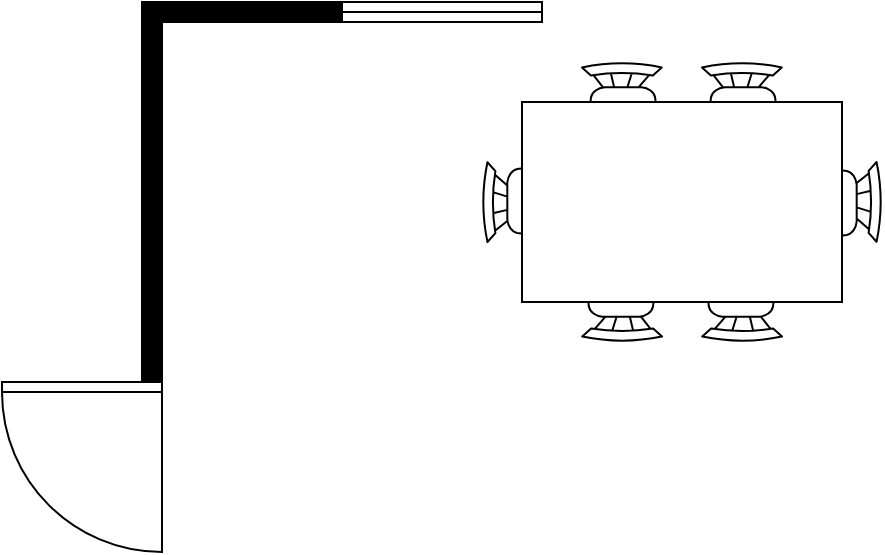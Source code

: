 <mxfile version="18.0.4" type="device" pages="2"><diagram id="E38e8dC8TsUDCVYjy-sq" name="第 1 页"><mxGraphModel dx="1102" dy="865" grid="1" gridSize="10" guides="1" tooltips="1" connect="1" arrows="1" fold="1" page="1" pageScale="1" pageWidth="827" pageHeight="1169" math="0" shadow="0"><root><mxCell id="0"/><mxCell id="1" parent="0"/><mxCell id="Z9cHT09etPH8EI0LjQQW-15" value="" style="verticalLabelPosition=bottom;html=1;verticalAlign=top;align=center;shape=mxgraph.floorplan.wallCorner;fillColor=#000000;" vertex="1" parent="1"><mxGeometry x="280" y="280" width="100" height="100" as="geometry"/></mxCell><mxCell id="Z9cHT09etPH8EI0LjQQW-16" value="" style="verticalLabelPosition=bottom;html=1;verticalAlign=top;align=center;shape=mxgraph.floorplan.wall;fillColor=#000000;direction=south;" vertex="1" parent="1"><mxGeometry x="280" y="380" width="10" height="90" as="geometry"/></mxCell><mxCell id="Z9cHT09etPH8EI0LjQQW-17" value="" style="verticalLabelPosition=bottom;html=1;verticalAlign=top;align=center;shape=mxgraph.floorplan.doorRight;aspect=fixed;" vertex="1" parent="1"><mxGeometry x="210" y="470" width="80" height="85" as="geometry"/></mxCell><mxCell id="Z9cHT09etPH8EI0LjQQW-18" value="" style="verticalLabelPosition=bottom;html=1;verticalAlign=top;align=center;shape=mxgraph.floorplan.window;" vertex="1" parent="1"><mxGeometry x="380" y="280" width="100" height="10" as="geometry"/></mxCell><mxCell id="Z9cHT09etPH8EI0LjQQW-20" value="" style="verticalLabelPosition=bottom;html=1;verticalAlign=top;align=center;shape=mxgraph.floorplan.chair;shadow=0;" vertex="1" parent="1"><mxGeometry x="500" y="310" width="40" height="52" as="geometry"/></mxCell><mxCell id="Z9cHT09etPH8EI0LjQQW-21" value="" style="verticalLabelPosition=bottom;html=1;verticalAlign=top;align=center;shape=mxgraph.floorplan.chair;shadow=0;direction=west;" vertex="1" parent="1"><mxGeometry x="500" y="398" width="40" height="52" as="geometry"/></mxCell><mxCell id="Z9cHT09etPH8EI0LjQQW-22" value="" style="verticalLabelPosition=bottom;html=1;verticalAlign=top;align=center;shape=mxgraph.floorplan.chair;shadow=0;direction=north;" vertex="1" parent="1"><mxGeometry x="450" y="360" width="52" height="40" as="geometry"/></mxCell><mxCell id="Z9cHT09etPH8EI0LjQQW-23" value="" style="verticalLabelPosition=bottom;html=1;verticalAlign=top;align=center;shape=mxgraph.floorplan.chair;shadow=0;direction=south" vertex="1" parent="1"><mxGeometry x="598" y="360" width="52" height="40" as="geometry"/></mxCell><mxCell id="Z9cHT09etPH8EI0LjQQW-24" value="" style="verticalLabelPosition=bottom;html=1;verticalAlign=top;align=center;shape=mxgraph.floorplan.chair;shadow=0;" vertex="1" parent="1"><mxGeometry x="560" y="310" width="40" height="52" as="geometry"/></mxCell><mxCell id="Z9cHT09etPH8EI0LjQQW-25" value="" style="verticalLabelPosition=bottom;html=1;verticalAlign=top;align=center;shape=mxgraph.floorplan.chair;shadow=0;direction=west;" vertex="1" parent="1"><mxGeometry x="560" y="398" width="40" height="52" as="geometry"/></mxCell><mxCell id="Z9cHT09etPH8EI0LjQQW-26" value="" style="shape=rect;shadow=0;" vertex="1" parent="1"><mxGeometry x="470" y="330" width="160" height="100" as="geometry"/></mxCell></root></mxGraphModel></diagram><diagram id="LThgRrY1ZvDF4buTGX9q" name="第 2 页"><mxGraphModel dx="4409" dy="3332" grid="1" gridSize="10" guides="1" tooltips="1" connect="1" arrows="1" fold="1" page="1" pageScale="1" pageWidth="827" pageHeight="1169" math="0" shadow="0"><root><mxCell id="0"/><mxCell id="1" parent="0"/><mxCell id="0qK_Yc4z1AZ9iQjofAGA-1" value="&lt;font color=&quot;#333333&quot;&gt;&lt;b&gt;Huawei MA5671A&lt;/b&gt;&lt;/font&gt;" style="rounded=1;whiteSpace=wrap;html=1;strokeWidth=2;direction=east;" parent="1" vertex="1"><mxGeometry x="240" y="-40" width="120" height="60" as="geometry"/></mxCell><mxCell id="0qK_Yc4z1AZ9iQjofAGA-2" value="&lt;b&gt;TL-XDR5466 Turbo&lt;/b&gt;" style="rounded=1;whiteSpace=wrap;html=1;strokeWidth=2;direction=east;" parent="1" vertex="1"><mxGeometry x="20" y="280.33" width="120" height="60" as="geometry"/></mxCell><mxCell id="0qK_Yc4z1AZ9iQjofAGA-3" value="&lt;span&gt;&lt;b&gt;TL-WDR7650&lt;/b&gt;&lt;/span&gt;" style="rounded=1;whiteSpace=wrap;html=1;strokeWidth=2;direction=east;" parent="1" vertex="1"><mxGeometry x="20" y="120.33" width="120" height="60" as="geometry"/></mxCell><mxCell id="0qK_Yc4z1AZ9iQjofAGA-4" value="&lt;b&gt;TL-WDR7650&lt;/b&gt;" style="rounded=1;whiteSpace=wrap;html=1;strokeWidth=2;direction=east;" parent="1" vertex="1"><mxGeometry x="-200" y="280" width="120" height="60" as="geometry"/></mxCell><mxCell id="0qK_Yc4z1AZ9iQjofAGA-5" value="&lt;b&gt;TL-SH1005&lt;/b&gt;" style="rounded=1;whiteSpace=wrap;html=1;strokeWidth=2;direction=east;" parent="1" vertex="1"><mxGeometry x="240" y="600" width="120" height="60" as="geometry"/></mxCell><mxCell id="0qK_Yc4z1AZ9iQjofAGA-8" value="&lt;font color=&quot;#ea6b66&quot;&gt;&lt;b&gt;Switch, Mesh AP&lt;/b&gt;&lt;/font&gt;" style="text;html=1;strokeColor=none;fillColor=none;align=center;verticalAlign=middle;whiteSpace=wrap;rounded=0;direction=east;" parent="1" vertex="1"><mxGeometry x="37.5" y="280.33" width="100" height="20" as="geometry"/></mxCell><mxCell id="0qK_Yc4z1AZ9iQjofAGA-9" value="&lt;font color=&quot;#ea6b66&quot;&gt;&lt;b&gt;Mesh AP&lt;/b&gt;&lt;/font&gt;" style="text;html=1;strokeColor=none;fillColor=none;align=center;verticalAlign=middle;whiteSpace=wrap;rounded=0;direction=east;" parent="1" vertex="1"><mxGeometry x="-140" y="280.33" width="60" height="20" as="geometry"/></mxCell><mxCell id="0qK_Yc4z1AZ9iQjofAGA-10" value="WiFi6&lt;br&gt;2.4Gbps" style="text;html=1;strokeColor=#7EA6E0;fillColor=none;align=left;verticalAlign=middle;whiteSpace=wrap;rounded=1;fontFamily=Helvetica;strokeWidth=2;direction=east;" parent="1" vertex="1"><mxGeometry x="50" y="249.38" width="50" height="30.63" as="geometry"/></mxCell><mxCell id="0qK_Yc4z1AZ9iQjofAGA-12" value="&lt;font style=&quot;font-size: 11px&quot;&gt;WIFI5&lt;br style=&quot;font-size: 11px&quot;&gt;866Mbps&lt;/font&gt;" style="text;html=1;strokeColor=#7EA6E0;fillColor=none;align=left;verticalAlign=middle;whiteSpace=wrap;rounded=1;fontFamily=Helvetica;strokeWidth=2;direction=east;" parent="1" vertex="1"><mxGeometry x="-167.5" y="249.07" width="55" height="30.63" as="geometry"/></mxCell><mxCell id="0qK_Yc4z1AZ9iQjofAGA-13" value="" style="sketch=0;pointerEvents=1;shadow=0;dashed=0;html=1;strokeColor=#7EA6E0;fillColor=#7EA6E0;aspect=fixed;labelPosition=center;verticalLabelPosition=bottom;verticalAlign=top;align=center;outlineConnect=0;shape=mxgraph.vvd.wi_fi;fontColor=#FFB570;direction=north;strokeWidth=1;" parent="1" vertex="1"><mxGeometry x="-197.5" y="250.01" width="30" height="30" as="geometry"/></mxCell><mxCell id="0qK_Yc4z1AZ9iQjofAGA-15" value="&lt;font color=&quot;#ea6b66&quot;&gt;&lt;b&gt;Mesh AP&lt;/b&gt;&lt;/font&gt;" style="text;html=1;strokeColor=none;fillColor=none;align=center;verticalAlign=middle;whiteSpace=wrap;rounded=0;direction=east;" parent="1" vertex="1"><mxGeometry x="82.5" y="120.33" width="55" height="20" as="geometry"/></mxCell><mxCell id="0qK_Yc4z1AZ9iQjofAGA-16" value="&lt;font color=&quot;#ea6b66&quot;&gt;&lt;b&gt;2.5Gbps Switch&lt;/b&gt;&lt;/font&gt;" style="text;html=1;strokeColor=none;fillColor=none;align=center;verticalAlign=middle;whiteSpace=wrap;rounded=0;direction=east;" parent="1" vertex="1"><mxGeometry x="265" y="600" width="95" height="20" as="geometry"/></mxCell><mxCell id="0qK_Yc4z1AZ9iQjofAGA-21" value="&lt;font style=&quot;font-size: 11px&quot;&gt;WIFI5&lt;br style=&quot;font-size: 11px&quot;&gt;866Mbps&lt;/font&gt;" style="text;html=1;strokeColor=#7EA6E0;fillColor=none;align=left;verticalAlign=middle;whiteSpace=wrap;rounded=1;fontFamily=Helvetica;strokeWidth=2;direction=east;" parent="1" vertex="1"><mxGeometry x="50" y="89.07" width="55" height="30.63" as="geometry"/></mxCell><mxCell id="0qK_Yc4z1AZ9iQjofAGA-22" value="" style="sketch=0;pointerEvents=1;shadow=0;dashed=0;html=1;strokeColor=#7EA6E0;fillColor=#7EA6E0;aspect=fixed;labelPosition=center;verticalLabelPosition=bottom;verticalAlign=top;align=center;outlineConnect=0;shape=mxgraph.vvd.wi_fi;fontColor=#FFB570;direction=north;strokeWidth=1;" parent="1" vertex="1"><mxGeometry x="20" y="250.01" width="30" height="30" as="geometry"/></mxCell><mxCell id="0qK_Yc4z1AZ9iQjofAGA-23" value="" style="sketch=0;pointerEvents=1;shadow=0;dashed=0;html=1;strokeColor=#7EA6E0;fillColor=#7EA6E0;aspect=fixed;labelPosition=center;verticalLabelPosition=bottom;verticalAlign=top;align=center;outlineConnect=0;shape=mxgraph.vvd.wi_fi;fontColor=#FFB570;direction=north;strokeWidth=1;" parent="1" vertex="1"><mxGeometry x="20" y="90.33" width="30" height="30" as="geometry"/></mxCell><mxCell id="0qK_Yc4z1AZ9iQjofAGA-27" value="2.5Gbps" style="text;html=1;strokeColor=#67AB9F;fillColor=none;align=center;verticalAlign=middle;whiteSpace=wrap;rounded=1;fontFamily=Helvetica;strokeWidth=2;direction=east;" parent="1" vertex="1"><mxGeometry x="275" y="540" width="50" height="20" as="geometry"/></mxCell><mxCell id="0qK_Yc4z1AZ9iQjofAGA-28" value="" style="endArrow=none;startArrow=classic;html=1;rounded=0;exitX=0.5;exitY=0;exitDx=0;exitDy=0;entryX=0.5;entryY=1;entryDx=0;entryDy=0;strokeColor=#67AB9F;strokeWidth=2;" parent="1" source="0qK_Yc4z1AZ9iQjofAGA-5" target="0qK_Yc4z1AZ9iQjofAGA-27" edge="1"><mxGeometry width="50" height="50" relative="1" as="geometry"><mxPoint x="300" y="600" as="sourcePoint"/><mxPoint x="300" y="500" as="targetPoint"/></mxGeometry></mxCell><mxCell id="0qK_Yc4z1AZ9iQjofAGA-29" value="" style="endArrow=classic;startArrow=none;html=1;rounded=0;fontSize=11;fontColor=#000000;strokeColor=#67AB9F;strokeWidth=2;jumpSize=8;" parent="1" source="0qK_Yc4z1AZ9iQjofAGA-30" edge="1"><mxGeometry width="50" height="50" relative="1" as="geometry"><mxPoint x="360" y="630" as="sourcePoint"/><mxPoint x="457.5" y="630" as="targetPoint"/></mxGeometry></mxCell><mxCell id="0qK_Yc4z1AZ9iQjofAGA-30" value="2.5Gbps" style="text;html=1;strokeColor=#67AB9F;fillColor=none;align=center;verticalAlign=middle;whiteSpace=wrap;rounded=1;fontFamily=Helvetica;strokeWidth=2;direction=east;" parent="1" vertex="1"><mxGeometry x="385" y="620" width="50" height="20" as="geometry"/></mxCell><mxCell id="0qK_Yc4z1AZ9iQjofAGA-31" value="" style="endArrow=none;startArrow=classic;html=1;rounded=0;fontSize=11;fontColor=#000000;strokeColor=#67AB9F;strokeWidth=2;jumpSize=8;entryX=0;entryY=0.5;entryDx=0;entryDy=0;exitX=0;exitY=0.5;exitDx=0;exitDy=0;" parent="1" target="0qK_Yc4z1AZ9iQjofAGA-30" edge="1"><mxGeometry width="50" height="50" relative="1" as="geometry"><mxPoint x="360" y="630" as="sourcePoint"/><mxPoint x="457.5" y="630" as="targetPoint"/></mxGeometry></mxCell><mxCell id="0qK_Yc4z1AZ9iQjofAGA-32" value="" style="endArrow=classic;startArrow=none;html=1;rounded=0;fontSize=11;fontColor=#000000;strokeColor=#67AB9F;strokeWidth=2;jumpSize=8;entryX=0;entryY=0.5;entryDx=0;entryDy=0;exitX=1;exitY=0.5;exitDx=0;exitDy=0;" parent="1" source="0qK_Yc4z1AZ9iQjofAGA-33" target="0qK_Yc4z1AZ9iQjofAGA-5" edge="1"><mxGeometry width="50" height="50" relative="1" as="geometry"><mxPoint x="150" y="650" as="sourcePoint"/><mxPoint x="200" y="600" as="targetPoint"/></mxGeometry></mxCell><mxCell id="0qK_Yc4z1AZ9iQjofAGA-33" value="2.5Gbps" style="text;html=1;strokeColor=#67AB9F;fillColor=none;align=center;verticalAlign=middle;whiteSpace=wrap;rounded=1;fontFamily=Helvetica;strokeWidth=2;direction=east;" parent="1" vertex="1"><mxGeometry x="165" y="620" width="50" height="20" as="geometry"/></mxCell><mxCell id="0qK_Yc4z1AZ9iQjofAGA-34" value="" style="endArrow=none;startArrow=classic;html=1;rounded=0;fontSize=11;fontColor=#000000;strokeColor=#67AB9F;strokeWidth=2;jumpSize=8;entryX=0;entryY=0.5;entryDx=0;entryDy=0;exitX=1;exitY=0.5;exitDx=0;exitDy=0;" parent="1" target="0qK_Yc4z1AZ9iQjofAGA-33" edge="1"><mxGeometry width="50" height="50" relative="1" as="geometry"><mxPoint x="140" y="630" as="sourcePoint"/><mxPoint x="240" y="630" as="targetPoint"/></mxGeometry></mxCell><mxCell id="0qK_Yc4z1AZ9iQjofAGA-35" value="" style="rounded=1;whiteSpace=wrap;html=1;shadow=0;glass=0;sketch=0;fontSize=11;fontColor=#000000;strokeColor=#000000;strokeWidth=2;fillColor=none;" parent="1" vertex="1"><mxGeometry x="-220" y="532.5" width="357.5" height="167.5" as="geometry"/></mxCell><mxCell id="0qK_Yc4z1AZ9iQjofAGA-36" value="H/W" style="swimlane;fontStyle=1;childLayout=stackLayout;horizontal=1;startSize=30;horizontalStack=0;resizeParent=1;resizeParentMax=0;resizeLast=0;collapsible=1;marginBottom=0;rounded=1;strokeWidth=2;" parent="1" vertex="1"><mxGeometry x="-210" y="540" width="160" height="150" as="geometry"><mxRectangle x="-160" y="360" width="60" height="30" as="alternateBounds"/></mxGeometry></mxCell><mxCell id="0qK_Yc4z1AZ9iQjofAGA-37" value="CPU: J4125(4C4T)" style="text;strokeColor=none;fillColor=none;align=left;verticalAlign=middle;spacingLeft=4;spacingRight=4;overflow=hidden;points=[[0,0.5],[1,0.5]];portConstraint=eastwest;rotatable=0;fontStyle=1" parent="0qK_Yc4z1AZ9iQjofAGA-36" vertex="1"><mxGeometry y="30" width="160" height="30" as="geometry"/></mxCell><mxCell id="0qK_Yc4z1AZ9iQjofAGA-38" value="RAM: 8GB" style="text;strokeColor=none;fillColor=none;align=left;verticalAlign=middle;spacingLeft=4;spacingRight=4;overflow=hidden;points=[[0,0.5],[1,0.5]];portConstraint=eastwest;rotatable=0;fontStyle=1" parent="0qK_Yc4z1AZ9iQjofAGA-36" vertex="1"><mxGeometry y="60" width="160" height="30" as="geometry"/></mxCell><mxCell id="0qK_Yc4z1AZ9iQjofAGA-39" value="SDD: Optane 16G" style="text;strokeColor=none;fillColor=none;align=left;verticalAlign=middle;spacingLeft=4;spacingRight=4;overflow=hidden;points=[[0,0.5],[1,0.5]];portConstraint=eastwest;rotatable=0;fontStyle=1" parent="0qK_Yc4z1AZ9iQjofAGA-36" vertex="1"><mxGeometry y="90" width="160" height="30" as="geometry"/></mxCell><mxCell id="0qK_Yc4z1AZ9iQjofAGA-40" value="HDD: WD 4T + 4T (RAID0)" style="text;strokeColor=none;fillColor=none;align=left;verticalAlign=middle;spacingLeft=4;spacingRight=4;overflow=hidden;points=[[0,0.5],[1,0.5]];portConstraint=eastwest;rotatable=0;rounded=1;fontStyle=1" parent="0qK_Yc4z1AZ9iQjofAGA-36" vertex="1"><mxGeometry y="120" width="160" height="30" as="geometry"/></mxCell><mxCell id="0qK_Yc4z1AZ9iQjofAGA-41" value="S/W" style="swimlane;fontStyle=1;childLayout=stackLayout;horizontal=1;startSize=30;horizontalStack=0;resizeParent=1;resizeParentMax=0;resizeLast=0;collapsible=1;marginBottom=0;rounded=1;strokeWidth=2;" parent="1" vertex="1"><mxGeometry x="-30" y="540" width="160" height="90" as="geometry"><mxRectangle x="-160" y="360" width="60" height="30" as="alternateBounds"/></mxGeometry></mxCell><mxCell id="0qK_Yc4z1AZ9iQjofAGA-42" value="OS: TrueNAS SCALE" style="text;strokeColor=none;fillColor=none;align=left;verticalAlign=middle;spacingLeft=4;spacingRight=4;overflow=hidden;points=[[0,0.5],[1,0.5]];portConstraint=eastwest;rotatable=0;fontStyle=1" parent="0qK_Yc4z1AZ9iQjofAGA-41" vertex="1"><mxGeometry y="30" width="160" height="30" as="geometry"/></mxCell><mxCell id="0qK_Yc4z1AZ9iQjofAGA-43" value="Docker: qBittorrent" style="text;strokeColor=none;fillColor=none;align=left;verticalAlign=middle;spacingLeft=4;spacingRight=4;overflow=hidden;points=[[0,0.5],[1,0.5]];portConstraint=eastwest;rotatable=0;fontStyle=1" parent="0qK_Yc4z1AZ9iQjofAGA-41" vertex="1"><mxGeometry y="60" width="160" height="30" as="geometry"/></mxCell><mxCell id="0qK_Yc4z1AZ9iQjofAGA-44" value="&lt;font color=&quot;#ff6666&quot; style=&quot;font-size: 20px&quot;&gt;&lt;b&gt;▲100Mbps&amp;nbsp;&lt;/b&gt;&lt;span&gt;&lt;b&gt;▼1500M&lt;/b&gt;&lt;/span&gt;&lt;b&gt;bps&lt;/b&gt;&lt;/font&gt;" style="text;html=1;strokeColor=none;fillColor=none;align=center;verticalAlign=middle;whiteSpace=wrap;rounded=0;" parent="1" vertex="1"><mxGeometry x="375" y="-20" width="235" height="20" as="geometry"/></mxCell><mxCell id="0qK_Yc4z1AZ9iQjofAGA-45" value="" style="rounded=1;whiteSpace=wrap;html=1;shadow=0;glass=0;sketch=0;fontSize=11;fontColor=#000000;strokeColor=#000000;strokeWidth=2;fillColor=none;" parent="1" vertex="1"><mxGeometry x="457.5" y="532.5" width="357.5" height="167.5" as="geometry"/></mxCell><mxCell id="0qK_Yc4z1AZ9iQjofAGA-46" value="H/W" style="swimlane;fontStyle=1;childLayout=stackLayout;horizontal=1;startSize=30;horizontalStack=0;resizeParent=1;resizeParentMax=0;resizeLast=0;collapsible=1;marginBottom=0;rounded=1;strokeWidth=2;" parent="1" vertex="1"><mxGeometry x="467.5" y="540" width="160" height="150" as="geometry"><mxRectangle x="467.5" y="360" width="60" height="30" as="alternateBounds"/></mxGeometry></mxCell><mxCell id="0qK_Yc4z1AZ9iQjofAGA-47" value="Product: NUC11PAHi5" style="text;strokeColor=none;fillColor=none;align=left;verticalAlign=middle;spacingLeft=4;spacingRight=4;overflow=hidden;points=[[0,0.5],[1,0.5]];portConstraint=eastwest;rotatable=0;rounded=1;fontColor=#000000;fontStyle=1" parent="0qK_Yc4z1AZ9iQjofAGA-46" vertex="1"><mxGeometry y="30" width="160" height="30" as="geometry"/></mxCell><mxCell id="0qK_Yc4z1AZ9iQjofAGA-48" value="CPU: i5-1135G7(4C8T)" style="text;strokeColor=none;fillColor=none;align=left;verticalAlign=middle;spacingLeft=4;spacingRight=4;overflow=hidden;points=[[0,0.5],[1,0.5]];portConstraint=eastwest;rotatable=0;fontStyle=1" parent="0qK_Yc4z1AZ9iQjofAGA-46" vertex="1"><mxGeometry y="60" width="160" height="30" as="geometry"/></mxCell><mxCell id="0qK_Yc4z1AZ9iQjofAGA-49" value="RAM: 32GB" style="text;strokeColor=none;fillColor=none;align=left;verticalAlign=middle;spacingLeft=4;spacingRight=4;overflow=hidden;points=[[0,0.5],[1,0.5]];portConstraint=eastwest;rotatable=0;fontStyle=1" parent="0qK_Yc4z1AZ9iQjofAGA-46" vertex="1"><mxGeometry y="90" width="160" height="30" as="geometry"/></mxCell><mxCell id="0qK_Yc4z1AZ9iQjofAGA-50" value="SDD: MX500 2TB" style="text;strokeColor=none;fillColor=none;align=left;verticalAlign=middle;spacingLeft=4;spacingRight=4;overflow=hidden;points=[[0,0.5],[1,0.5]];portConstraint=eastwest;rotatable=0;fontStyle=1" parent="0qK_Yc4z1AZ9iQjofAGA-46" vertex="1"><mxGeometry y="120" width="160" height="30" as="geometry"/></mxCell><mxCell id="0qK_Yc4z1AZ9iQjofAGA-51" value="S/W" style="swimlane;fontStyle=1;childLayout=stackLayout;horizontal=1;startSize=30;horizontalStack=0;resizeParent=1;resizeParentMax=0;resizeLast=0;collapsible=1;marginBottom=0;rounded=1;strokeWidth=2;" parent="1" vertex="1"><mxGeometry x="647.5" y="540" width="160" height="120" as="geometry"><mxRectangle x="647.5" y="360" width="60" height="30" as="alternateBounds"/></mxGeometry></mxCell><mxCell id="0qK_Yc4z1AZ9iQjofAGA-52" value="OS: Unraid" style="text;strokeColor=none;fillColor=none;align=left;verticalAlign=middle;spacingLeft=4;spacingRight=4;overflow=hidden;points=[[0,0.5],[1,0.5]];portConstraint=eastwest;rotatable=0;fontStyle=1" parent="0qK_Yc4z1AZ9iQjofAGA-51" vertex="1"><mxGeometry y="30" width="160" height="30" as="geometry"/></mxCell><mxCell id="0qK_Yc4z1AZ9iQjofAGA-53" value="Docker: ..." style="text;strokeColor=none;fillColor=none;align=left;verticalAlign=middle;spacingLeft=4;spacingRight=4;overflow=hidden;points=[[0,0.5],[1,0.5]];portConstraint=eastwest;rotatable=0;fontStyle=1" parent="0qK_Yc4z1AZ9iQjofAGA-51" vertex="1"><mxGeometry y="60" width="160" height="30" as="geometry"/></mxCell><mxCell id="0qK_Yc4z1AZ9iQjofAGA-54" value="VM: OpenWRT, Ubuntu, ..." style="text;strokeColor=none;fillColor=none;align=left;verticalAlign=middle;spacingLeft=4;spacingRight=4;overflow=hidden;points=[[0,0.5],[1,0.5]];portConstraint=eastwest;rotatable=0;rounded=1;fontColor=#000000;fontStyle=1" parent="0qK_Yc4z1AZ9iQjofAGA-51" vertex="1"><mxGeometry y="90" width="160" height="30" as="geometry"/></mxCell><mxCell id="0qK_Yc4z1AZ9iQjofAGA-55" value="&lt;span&gt;&lt;b&gt;PC&lt;/b&gt;&lt;/span&gt;" style="rounded=1;whiteSpace=wrap;html=1;strokeWidth=2;direction=east;" parent="1" vertex="1"><mxGeometry x="300" y="760.0" width="120" height="60" as="geometry"/></mxCell><mxCell id="0qK_Yc4z1AZ9iQjofAGA-56" value="" style="rounded=1;whiteSpace=wrap;html=1;shadow=0;glass=0;sketch=0;fontSize=11;fontColor=#000000;strokeColor=#000000;strokeWidth=2;fillColor=none;dashed=1;" parent="1" vertex="1"><mxGeometry x="457.5" y="720" width="357.5" height="110" as="geometry"/></mxCell><mxCell id="0qK_Yc4z1AZ9iQjofAGA-57" value="H/W" style="swimlane;fontStyle=1;childLayout=stackLayout;horizontal=1;startSize=30;horizontalStack=0;resizeParent=1;resizeParentMax=0;resizeLast=0;collapsible=1;marginBottom=0;rounded=1;strokeWidth=2;dashed=1;" parent="1" vertex="1"><mxGeometry x="467.5" y="727.5" width="160" height="90" as="geometry"><mxRectangle x="467.5" y="360" width="60" height="30" as="alternateBounds"/></mxGeometry></mxCell><mxCell id="0qK_Yc4z1AZ9iQjofAGA-58" value="CPU: i5-1135G7" style="text;strokeColor=none;fillColor=none;align=left;verticalAlign=middle;spacingLeft=4;spacingRight=4;overflow=hidden;points=[[0,0.5],[1,0.5]];portConstraint=eastwest;rotatable=0;fontStyle=1" parent="0qK_Yc4z1AZ9iQjofAGA-57" vertex="1"><mxGeometry y="30" width="160" height="30" as="geometry"/></mxCell><mxCell id="0qK_Yc4z1AZ9iQjofAGA-59" value="RAM: 8GB" style="text;strokeColor=none;fillColor=none;align=left;verticalAlign=middle;spacingLeft=4;spacingRight=4;overflow=hidden;points=[[0,0.5],[1,0.5]];portConstraint=eastwest;rotatable=0;fontStyle=1" parent="0qK_Yc4z1AZ9iQjofAGA-57" vertex="1"><mxGeometry y="60" width="160" height="30" as="geometry"/></mxCell><mxCell id="0qK_Yc4z1AZ9iQjofAGA-60" value="S/W" style="swimlane;fontStyle=1;childLayout=stackLayout;horizontal=1;startSize=30;horizontalStack=0;resizeParent=1;resizeParentMax=0;resizeLast=0;collapsible=1;marginBottom=0;rounded=1;dashed=1;strokeWidth=2;" parent="1" vertex="1"><mxGeometry x="647.5" y="727.5" width="160" height="60" as="geometry"><mxRectangle x="647.5" y="360" width="60" height="30" as="alternateBounds"/></mxGeometry></mxCell><mxCell id="0qK_Yc4z1AZ9iQjofAGA-61" value="OS: OpenWRT" style="text;strokeColor=none;fillColor=none;align=left;verticalAlign=middle;spacingLeft=4;spacingRight=4;overflow=hidden;points=[[0,0.5],[1,0.5]];portConstraint=eastwest;rotatable=0;fontStyle=1" parent="0qK_Yc4z1AZ9iQjofAGA-60" vertex="1"><mxGeometry y="30" width="160" height="30" as="geometry"/></mxCell><mxCell id="0qK_Yc4z1AZ9iQjofAGA-62" value="" style="endArrow=classic;startArrow=none;html=1;rounded=0;exitX=0.5;exitY=0;exitDx=0;exitDy=0;entryX=0.5;entryY=1;entryDx=0;entryDy=0;strokeColor=#67AB9F;strokeWidth=2;" parent="1" source="0qK_Yc4z1AZ9iQjofAGA-63" edge="1"><mxGeometry width="50" height="50" relative="1" as="geometry"><mxPoint x="315" y="690" as="sourcePoint"/><mxPoint x="255" y="660" as="targetPoint"/></mxGeometry></mxCell><mxCell id="0qK_Yc4z1AZ9iQjofAGA-63" value="1Gbps" style="text;html=1;strokeColor=#67AB9F;fillColor=none;align=center;verticalAlign=middle;whiteSpace=wrap;rounded=1;fontFamily=Helvetica;strokeWidth=2;direction=east;" parent="1" vertex="1"><mxGeometry x="230" y="700" width="50" height="20" as="geometry"/></mxCell><mxCell id="0qK_Yc4z1AZ9iQjofAGA-64" value="" style="endArrow=none;startArrow=classic;html=1;rounded=0;exitX=0.5;exitY=0;exitDx=0;exitDy=0;entryX=0.5;entryY=1;entryDx=0;entryDy=0;strokeColor=#67AB9F;strokeWidth=2;" parent="1" target="0qK_Yc4z1AZ9iQjofAGA-63" edge="1"><mxGeometry width="50" height="50" relative="1" as="geometry"><mxPoint x="255" y="760" as="sourcePoint"/><mxPoint x="255" y="660" as="targetPoint"/></mxGeometry></mxCell><mxCell id="0qK_Yc4z1AZ9iQjofAGA-65" value="&lt;b&gt;&lt;font color=&quot;#ff8000&quot; style=&quot;font-size: 14px&quot;&gt;10.1.1.2&lt;/font&gt;&lt;/b&gt;" style="text;html=1;strokeColor=none;fillColor=none;align=center;verticalAlign=middle;whiteSpace=wrap;rounded=0;direction=east;" parent="1" vertex="1"><mxGeometry x="740" y="810" width="57.5" height="20" as="geometry"/></mxCell><mxCell id="0qK_Yc4z1AZ9iQjofAGA-66" value="&lt;b&gt;&lt;font color=&quot;#ff8000&quot; style=&quot;font-size: 14px&quot;&gt;10.1.1.11&lt;/font&gt;&lt;/b&gt;" style="text;html=1;strokeColor=none;fillColor=none;align=center;verticalAlign=middle;whiteSpace=wrap;rounded=0;direction=east;" parent="1" vertex="1"><mxGeometry x="62.5" y="680" width="57.5" height="20" as="geometry"/></mxCell><mxCell id="0qK_Yc4z1AZ9iQjofAGA-67" value="&lt;b&gt;&lt;font color=&quot;#ff8000&quot; style=&quot;font-size: 14px&quot;&gt;10.1.1.1&lt;/font&gt;&lt;/b&gt;" style="text;html=1;strokeColor=none;fillColor=none;align=center;verticalAlign=middle;whiteSpace=wrap;rounded=0;direction=east;" parent="1" vertex="1"><mxGeometry x="77.5" y="320" width="57.5" height="20" as="geometry"/></mxCell><mxCell id="0qK_Yc4z1AZ9iQjofAGA-68" value="&lt;b&gt;&lt;font color=&quot;#ff8000&quot; style=&quot;font-size: 14px&quot;&gt;10.1.1.12&lt;/font&gt;&lt;/b&gt;" style="text;html=1;strokeColor=none;fillColor=none;align=center;verticalAlign=middle;whiteSpace=wrap;rounded=0;direction=east;" parent="1" vertex="1"><mxGeometry x="740" y="680" width="57.5" height="20" as="geometry"/></mxCell><mxCell id="0qK_Yc4z1AZ9iQjofAGA-69" value="" style="endArrow=classic;startArrow=none;html=1;rounded=0;exitX=0.5;exitY=0;exitDx=0;exitDy=0;entryX=0.5;entryY=1;entryDx=0;entryDy=0;strokeColor=#67AB9F;strokeWidth=2;" parent="1" source="0qK_Yc4z1AZ9iQjofAGA-70" edge="1"><mxGeometry width="50" height="50" relative="1" as="geometry"><mxPoint x="410" y="690" as="sourcePoint"/><mxPoint x="350" y="660" as="targetPoint"/></mxGeometry></mxCell><mxCell id="0qK_Yc4z1AZ9iQjofAGA-70" value="2.5Gbps" style="text;html=1;strokeColor=#67AB9F;fillColor=none;align=center;verticalAlign=middle;whiteSpace=wrap;rounded=1;fontFamily=Helvetica;strokeWidth=2;direction=east;" parent="1" vertex="1"><mxGeometry x="325" y="700" width="50" height="20" as="geometry"/></mxCell><mxCell id="0qK_Yc4z1AZ9iQjofAGA-71" value="" style="endArrow=none;startArrow=classic;html=1;rounded=0;exitX=0.5;exitY=0;exitDx=0;exitDy=0;entryX=0.5;entryY=1;entryDx=0;entryDy=0;strokeColor=#67AB9F;strokeWidth=2;" parent="1" target="0qK_Yc4z1AZ9iQjofAGA-70" edge="1"><mxGeometry width="50" height="50" relative="1" as="geometry"><mxPoint x="350" y="760" as="sourcePoint"/><mxPoint x="350" y="660" as="targetPoint"/></mxGeometry></mxCell><mxCell id="0qK_Yc4z1AZ9iQjofAGA-72" value="&lt;b&gt;HW-AX3Pro&lt;/b&gt;" style="rounded=1;whiteSpace=wrap;html=1;strokeWidth=2;direction=east;" parent="1" vertex="1"><mxGeometry x="155" y="760.0" width="120" height="60" as="geometry"/></mxCell><mxCell id="0qK_Yc4z1AZ9iQjofAGA-73" value="&lt;font color=&quot;#ea6b66&quot;&gt;&lt;b&gt;AP&lt;/b&gt;&lt;/font&gt;" style="text;html=1;strokeColor=none;fillColor=none;align=center;verticalAlign=middle;whiteSpace=wrap;rounded=0;direction=east;" parent="1" vertex="1"><mxGeometry x="255" y="760.33" width="20" height="20" as="geometry"/></mxCell><mxCell id="0qK_Yc4z1AZ9iQjofAGA-74" value="&lt;font style=&quot;font-size: 11px&quot;&gt;WIFI6&lt;br style=&quot;font-size: 11px&quot;&gt;2.4Gbps&lt;/font&gt;" style="text;html=1;strokeColor=#7EA6E0;fillColor=none;align=left;verticalAlign=middle;whiteSpace=wrap;rounded=1;fontFamily=Helvetica;strokeWidth=2;direction=east;" parent="1" vertex="1"><mxGeometry x="187.5" y="729.07" width="55" height="30.63" as="geometry"/></mxCell><mxCell id="0qK_Yc4z1AZ9iQjofAGA-75" value="" style="sketch=0;pointerEvents=1;shadow=0;dashed=0;html=1;strokeColor=#7EA6E0;fillColor=#7EA6E0;aspect=fixed;labelPosition=center;verticalLabelPosition=bottom;verticalAlign=top;align=center;outlineConnect=0;shape=mxgraph.vvd.wi_fi;fontColor=#FFB570;direction=north;strokeWidth=1;" parent="1" vertex="1"><mxGeometry x="157.5" y="730.01" width="30" height="30" as="geometry"/></mxCell><mxCell id="0qK_Yc4z1AZ9iQjofAGA-76" value="&lt;b&gt;&lt;font style=&quot;font-size: 18px&quot;&gt;Data Link:&lt;/font&gt;&lt;/b&gt;" style="text;whiteSpace=wrap;html=1;fontSize=14;fontColor=#FF8000;" parent="1" vertex="1"><mxGeometry x="-220" y="750" width="130" height="30" as="geometry"/></mxCell><mxCell id="0qK_Yc4z1AZ9iQjofAGA-77" value="Device" style="rounded=1;whiteSpace=wrap;html=1;fontSize=14;fontColor=#FF8000;strokeWidth=2;" parent="1" vertex="1"><mxGeometry x="-220" y="780.33" width="50" height="29.67" as="geometry"/></mxCell><mxCell id="0qK_Yc4z1AZ9iQjofAGA-78" value="10.1.1.2" style="rounded=1;whiteSpace=wrap;html=1;fontSize=14;fontColor=#FF8000;strokeWidth=2;" parent="1" vertex="1"><mxGeometry x="-140" y="780.33" width="60" height="29.67" as="geometry"/></mxCell><mxCell id="0qK_Yc4z1AZ9iQjofAGA-79" value="10.1.1.1" style="rounded=1;whiteSpace=wrap;html=1;fontSize=14;fontColor=#FF8000;strokeWidth=2;" parent="1" vertex="1"><mxGeometry x="-50" y="780.33" width="60" height="29.67" as="geometry"/></mxCell><mxCell id="0qK_Yc4z1AZ9iQjofAGA-80" value="" style="endArrow=classic;startArrow=classic;html=1;rounded=0;fontSize=14;fontColor=#FF8000;exitX=1;exitY=0.5;exitDx=0;exitDy=0;entryX=0;entryY=0.5;entryDx=0;entryDy=0;" parent="1" source="0qK_Yc4z1AZ9iQjofAGA-77" target="0qK_Yc4z1AZ9iQjofAGA-78" edge="1"><mxGeometry width="50" height="50" relative="1" as="geometry"><mxPoint x="-150" y="777.5" as="sourcePoint"/><mxPoint x="-100" y="727.5" as="targetPoint"/></mxGeometry></mxCell><mxCell id="0qK_Yc4z1AZ9iQjofAGA-81" value="" style="endArrow=classic;startArrow=classic;html=1;rounded=0;fontSize=14;fontColor=#FF8000;exitX=1;exitY=0.5;exitDx=0;exitDy=0;entryX=0;entryY=0.5;entryDx=0;entryDy=0;" parent="1" edge="1"><mxGeometry width="50" height="50" relative="1" as="geometry"><mxPoint x="-80" y="794.955" as="sourcePoint"/><mxPoint x="-50" y="794.955" as="targetPoint"/></mxGeometry></mxCell><mxCell id="0qK_Yc4z1AZ9iQjofAGA-82" value="Internet" style="rounded=1;whiteSpace=wrap;html=1;fontSize=14;fontColor=#FF8000;strokeWidth=2;" parent="1" vertex="1"><mxGeometry x="40" y="780.33" width="60" height="29.67" as="geometry"/></mxCell><mxCell id="0qK_Yc4z1AZ9iQjofAGA-83" value="" style="endArrow=classic;startArrow=classic;html=1;rounded=0;fontSize=14;fontColor=#FF8000;exitX=1;exitY=0.5;exitDx=0;exitDy=0;entryX=0;entryY=0.5;entryDx=0;entryDy=0;" parent="1" edge="1"><mxGeometry width="50" height="50" relative="1" as="geometry"><mxPoint x="10" y="794.915" as="sourcePoint"/><mxPoint x="40" y="794.915" as="targetPoint"/></mxGeometry></mxCell><mxCell id="0qK_Yc4z1AZ9iQjofAGA-84" value="" style="rounded=1;whiteSpace=wrap;html=1;shadow=0;glass=0;sketch=0;fontSize=11;fontColor=#000000;strokeColor=#000000;strokeWidth=2;fillColor=none;" parent="1" vertex="1"><mxGeometry x="152.5" y="920" width="357.5" height="167.5" as="geometry"/></mxCell><mxCell id="0qK_Yc4z1AZ9iQjofAGA-85" value="H/W" style="swimlane;fontStyle=1;childLayout=stackLayout;horizontal=1;startSize=30;horizontalStack=0;resizeParent=1;resizeParentMax=0;resizeLast=0;collapsible=1;marginBottom=0;rounded=1;strokeWidth=2;" parent="1" vertex="1"><mxGeometry x="162.5" y="927.5" width="160" height="150" as="geometry"><mxRectangle x="467.5" y="360" width="60" height="30" as="alternateBounds"/></mxGeometry></mxCell><mxCell id="0qK_Yc4z1AZ9iQjofAGA-86" value="Product: Lenovo M93p" style="text;strokeColor=none;fillColor=none;align=left;verticalAlign=middle;spacingLeft=4;spacingRight=4;overflow=hidden;points=[[0,0.5],[1,0.5]];portConstraint=eastwest;rotatable=0;rounded=1;fontColor=#000000;fontStyle=1" parent="0qK_Yc4z1AZ9iQjofAGA-85" vertex="1"><mxGeometry y="30" width="160" height="30" as="geometry"/></mxCell><mxCell id="0qK_Yc4z1AZ9iQjofAGA-87" value="CPU: i3-4130(2C4T)" style="text;strokeColor=none;fillColor=none;align=left;verticalAlign=middle;spacingLeft=4;spacingRight=4;overflow=hidden;points=[[0,0.5],[1,0.5]];portConstraint=eastwest;rotatable=0;fontStyle=1" parent="0qK_Yc4z1AZ9iQjofAGA-85" vertex="1"><mxGeometry y="60" width="160" height="30" as="geometry"/></mxCell><mxCell id="0qK_Yc4z1AZ9iQjofAGA-88" value="RAM: 16GB" style="text;strokeColor=none;fillColor=none;align=left;verticalAlign=middle;spacingLeft=4;spacingRight=4;overflow=hidden;points=[[0,0.5],[1,0.5]];portConstraint=eastwest;rotatable=0;fontStyle=1" parent="0qK_Yc4z1AZ9iQjofAGA-85" vertex="1"><mxGeometry y="90" width="160" height="30" as="geometry"/></mxCell><mxCell id="0qK_Yc4z1AZ9iQjofAGA-89" value="HDD: 1TB" style="text;strokeColor=none;fillColor=none;align=left;verticalAlign=middle;spacingLeft=4;spacingRight=4;overflow=hidden;points=[[0,0.5],[1,0.5]];portConstraint=eastwest;rotatable=0;fontStyle=1" parent="0qK_Yc4z1AZ9iQjofAGA-85" vertex="1"><mxGeometry y="120" width="160" height="30" as="geometry"/></mxCell><mxCell id="0qK_Yc4z1AZ9iQjofAGA-90" value="S/W" style="swimlane;fontStyle=1;childLayout=stackLayout;horizontal=1;startSize=30;horizontalStack=0;resizeParent=1;resizeParentMax=0;resizeLast=0;collapsible=1;marginBottom=0;rounded=1;strokeWidth=2;" parent="1" vertex="1"><mxGeometry x="342.5" y="927.5" width="160" height="60" as="geometry"><mxRectangle x="647.5" y="360" width="60" height="30" as="alternateBounds"/></mxGeometry></mxCell><mxCell id="0qK_Yc4z1AZ9iQjofAGA-91" value="OS: Ubuntu 21.10" style="text;strokeColor=none;fillColor=none;align=left;verticalAlign=middle;spacingLeft=4;spacingRight=4;overflow=hidden;points=[[0,0.5],[1,0.5]];portConstraint=eastwest;rotatable=0;fontStyle=1" parent="0qK_Yc4z1AZ9iQjofAGA-90" vertex="1"><mxGeometry y="30" width="160" height="30" as="geometry"/></mxCell><mxCell id="0qK_Yc4z1AZ9iQjofAGA-92" value="&lt;b&gt;&lt;font color=&quot;#ff8000&quot; style=&quot;font-size: 14px&quot;&gt;10.1.1.21&lt;/font&gt;&lt;/b&gt;" style="text;html=1;strokeColor=none;fillColor=none;align=center;verticalAlign=middle;whiteSpace=wrap;rounded=0;direction=east;" parent="1" vertex="1"><mxGeometry x="435" y="1067.5" width="57.5" height="20" as="geometry"/></mxCell><mxCell id="0qK_Yc4z1AZ9iQjofAGA-93" value="" style="endArrow=classic;startArrow=none;html=1;rounded=0;exitX=0.5;exitY=0;exitDx=0;exitDy=0;entryX=0.5;entryY=1;entryDx=0;entryDy=0;strokeColor=#67AB9F;strokeWidth=2;" parent="1" source="0qK_Yc4z1AZ9iQjofAGA-94" edge="1"><mxGeometry width="50" height="50" relative="1" as="geometry"><mxPoint x="285" y="850" as="sourcePoint"/><mxPoint x="225" y="820" as="targetPoint"/></mxGeometry></mxCell><mxCell id="0qK_Yc4z1AZ9iQjofAGA-94" value="1Gbps" style="text;html=1;strokeColor=#67AB9F;fillColor=none;align=center;verticalAlign=middle;whiteSpace=wrap;rounded=1;fontFamily=Helvetica;strokeWidth=2;direction=east;" parent="1" vertex="1"><mxGeometry x="200" y="860" width="50" height="20" as="geometry"/></mxCell><mxCell id="0qK_Yc4z1AZ9iQjofAGA-95" value="" style="endArrow=none;startArrow=classic;html=1;rounded=0;exitX=0.5;exitY=0;exitDx=0;exitDy=0;entryX=0.5;entryY=1;entryDx=0;entryDy=0;strokeColor=#67AB9F;strokeWidth=2;" parent="1" target="0qK_Yc4z1AZ9iQjofAGA-94" edge="1"><mxGeometry width="50" height="50" relative="1" as="geometry"><mxPoint x="225" y="920" as="sourcePoint"/><mxPoint x="225" y="820" as="targetPoint"/></mxGeometry></mxCell><mxCell id="0qK_Yc4z1AZ9iQjofAGA-100" value="&lt;font color=&quot;#333333&quot;&gt;&lt;b&gt;TL-ER2260T&lt;/b&gt;&lt;/font&gt;" style="rounded=1;whiteSpace=wrap;html=1;strokeWidth=2;direction=east;" parent="1" vertex="1"><mxGeometry x="240" y="120" width="120" height="60" as="geometry"/></mxCell><mxCell id="0qK_Yc4z1AZ9iQjofAGA-107" value="&lt;font color=&quot;#ea6b66&quot;&gt;&lt;b&gt;Router, DHCP&lt;/b&gt;&lt;/font&gt;" style="text;html=1;strokeColor=none;fillColor=none;align=center;verticalAlign=middle;whiteSpace=wrap;rounded=0;direction=east;" parent="1" vertex="1"><mxGeometry x="270" y="120" width="90" height="20" as="geometry"/></mxCell><mxCell id="8hhQRMj9tOIf1XjwWTYt-1" value="2.5Gbps" style="text;html=1;strokeColor=#67AB9F;fillColor=none;align=center;verticalAlign=middle;whiteSpace=wrap;rounded=1;fontFamily=Helvetica;strokeWidth=2;direction=east;" parent="1" vertex="1"><mxGeometry x="275" y="540" width="50" height="20" as="geometry"/></mxCell><mxCell id="8hhQRMj9tOIf1XjwWTYt-2" value="" style="endArrow=classic;startArrow=none;html=1;rounded=0;exitX=0.5;exitY=0;exitDx=0;exitDy=0;entryX=0.5;entryY=1;entryDx=0;entryDy=0;strokeColor=#67AB9F;strokeWidth=2;" parent="1" source="8hhQRMj9tOIf1XjwWTYt-1" edge="1"><mxGeometry width="50" height="50" relative="1" as="geometry"><mxPoint x="360" y="530" as="sourcePoint"/><mxPoint x="300" y="500" as="targetPoint"/></mxGeometry></mxCell><mxCell id="8hhQRMj9tOIf1XjwWTYt-3" value="" style="endArrow=none;startArrow=classic;html=1;rounded=0;exitX=0.5;exitY=0;exitDx=0;exitDy=0;entryX=0.5;entryY=1;entryDx=0;entryDy=0;strokeColor=#67AB9F;strokeWidth=2;" parent="1" edge="1"><mxGeometry width="50" height="50" relative="1" as="geometry"><mxPoint x="-295" y="1130" as="sourcePoint"/><mxPoint x="-295" y="1090" as="targetPoint"/></mxGeometry></mxCell><mxCell id="8hhQRMj9tOIf1XjwWTYt-4" value="2.5Gbps" style="text;html=1;strokeColor=#67AB9F;fillColor=none;align=center;verticalAlign=middle;whiteSpace=wrap;rounded=1;fontFamily=Helvetica;strokeWidth=2;direction=east;" parent="1" vertex="1"><mxGeometry x="-320" y="1070" width="50" height="20" as="geometry"/></mxCell><mxCell id="8hhQRMj9tOIf1XjwWTYt-5" value="" style="endArrow=classic;startArrow=none;html=1;rounded=0;exitX=0.5;exitY=0;exitDx=0;exitDy=0;entryX=0.5;entryY=1;entryDx=0;entryDy=0;strokeColor=#67AB9F;strokeWidth=2;" parent="1" source="8hhQRMj9tOIf1XjwWTYt-4" edge="1"><mxGeometry width="50" height="50" relative="1" as="geometry"><mxPoint x="-235" y="1060" as="sourcePoint"/><mxPoint x="-295" y="1030" as="targetPoint"/></mxGeometry></mxCell><mxCell id="8hhQRMj9tOIf1XjwWTYt-10" value="" style="endArrow=none;startArrow=classic;html=1;rounded=0;exitX=0.5;exitY=0;exitDx=0;exitDy=0;entryX=0.5;entryY=1;entryDx=0;entryDy=0;strokeColor=#67AB9F;strokeWidth=2;" parent="1" edge="1"><mxGeometry width="50" height="50" relative="1" as="geometry"><mxPoint x="-145" y="1140" as="sourcePoint"/><mxPoint x="-145" y="1100" as="targetPoint"/></mxGeometry></mxCell><mxCell id="8hhQRMj9tOIf1XjwWTYt-11" value="10Gbps" style="text;html=1;strokeColor=#67AB9F;fillColor=none;align=center;verticalAlign=middle;whiteSpace=wrap;rounded=1;fontFamily=Helvetica;strokeWidth=2;direction=east;" parent="1" vertex="1"><mxGeometry x="-170" y="1080" width="50" height="20" as="geometry"/></mxCell><mxCell id="8hhQRMj9tOIf1XjwWTYt-12" value="" style="endArrow=classic;startArrow=none;html=1;rounded=0;exitX=0.5;exitY=0;exitDx=0;exitDy=0;entryX=0.5;entryY=1;entryDx=0;entryDy=0;strokeColor=#67AB9F;strokeWidth=2;" parent="1" source="8hhQRMj9tOIf1XjwWTYt-11" edge="1"><mxGeometry width="50" height="50" relative="1" as="geometry"><mxPoint x="-85" y="1070" as="sourcePoint"/><mxPoint x="-145" y="1040" as="targetPoint"/></mxGeometry></mxCell><mxCell id="8hhQRMj9tOIf1XjwWTYt-14" value="" style="endArrow=none;startArrow=classic;html=1;rounded=0;exitX=0.5;exitY=0;exitDx=0;exitDy=0;entryX=0.5;entryY=1;entryDx=0;entryDy=0;strokeColor=#67AB9F;strokeWidth=2;" parent="1" edge="1"><mxGeometry width="50" height="50" relative="1" as="geometry"><mxPoint x="300" y="120" as="sourcePoint"/><mxPoint x="300" y="80" as="targetPoint"/></mxGeometry></mxCell><mxCell id="8hhQRMj9tOIf1XjwWTYt-15" value="2.5Gbps" style="text;html=1;strokeColor=#67AB9F;fillColor=none;align=center;verticalAlign=middle;whiteSpace=wrap;rounded=1;fontFamily=Helvetica;strokeWidth=2;direction=east;" parent="1" vertex="1"><mxGeometry x="275" y="60" width="50" height="20" as="geometry"/></mxCell><mxCell id="8hhQRMj9tOIf1XjwWTYt-16" value="" style="endArrow=classic;startArrow=none;html=1;rounded=0;exitX=0.5;exitY=0;exitDx=0;exitDy=0;entryX=0.5;entryY=1;entryDx=0;entryDy=0;strokeColor=#67AB9F;strokeWidth=2;" parent="1" source="8hhQRMj9tOIf1XjwWTYt-15" edge="1"><mxGeometry width="50" height="50" relative="1" as="geometry"><mxPoint x="360" y="50" as="sourcePoint"/><mxPoint x="300" y="20" as="targetPoint"/></mxGeometry></mxCell><mxCell id="8hhQRMj9tOIf1XjwWTYt-17" value="&lt;font color=&quot;#333333&quot;&gt;&lt;b&gt;MikroTik CRS305&lt;/b&gt;&lt;/font&gt;" style="rounded=1;whiteSpace=wrap;html=1;strokeWidth=2;direction=east;" parent="1" vertex="1"><mxGeometry x="240" y="280" width="120" height="60" as="geometry"/></mxCell><mxCell id="8hhQRMj9tOIf1XjwWTYt-18" value="&lt;font color=&quot;#ea6b66&quot;&gt;&lt;b&gt;Switch&lt;/b&gt;&lt;/font&gt;" style="text;html=1;strokeColor=none;fillColor=none;align=center;verticalAlign=middle;whiteSpace=wrap;rounded=0;direction=east;" parent="1" vertex="1"><mxGeometry x="310" y="280" width="47.5" height="20" as="geometry"/></mxCell><mxCell id="8hhQRMj9tOIf1XjwWTYt-20" value="" style="endArrow=none;startArrow=classic;html=1;rounded=0;exitX=0.5;exitY=0;exitDx=0;exitDy=0;entryX=0.5;entryY=1;entryDx=0;entryDy=0;strokeColor=#67AB9F;strokeWidth=2;" parent="1" edge="1"><mxGeometry width="50" height="50" relative="1" as="geometry"><mxPoint x="300" y="280" as="sourcePoint"/><mxPoint x="300" y="240" as="targetPoint"/></mxGeometry></mxCell><mxCell id="8hhQRMj9tOIf1XjwWTYt-21" value="10Gbps" style="text;html=1;strokeColor=#67AB9F;fillColor=none;align=center;verticalAlign=middle;whiteSpace=wrap;rounded=1;fontFamily=Helvetica;strokeWidth=2;direction=east;" parent="1" vertex="1"><mxGeometry x="275" y="220" width="50" height="20" as="geometry"/></mxCell><mxCell id="8hhQRMj9tOIf1XjwWTYt-22" value="" style="endArrow=classic;startArrow=none;html=1;rounded=0;exitX=0.5;exitY=0;exitDx=0;exitDy=0;entryX=0.5;entryY=1;entryDx=0;entryDy=0;strokeColor=#67AB9F;strokeWidth=2;" parent="1" source="8hhQRMj9tOIf1XjwWTYt-21" edge="1"><mxGeometry width="50" height="50" relative="1" as="geometry"><mxPoint x="360" y="210" as="sourcePoint"/><mxPoint x="300" y="180" as="targetPoint"/></mxGeometry></mxCell><mxCell id="8hhQRMj9tOIf1XjwWTYt-23" value="" style="endArrow=classic;startArrow=none;html=1;rounded=0;exitX=1;exitY=0.5;exitDx=0;exitDy=0;entryX=0;entryY=0.5;entryDx=0;entryDy=0;strokeColor=#67AB9F;strokeWidth=2;" parent="1" source="8hhQRMj9tOIf1XjwWTYt-24" edge="1"><mxGeometry width="50" height="50" relative="1" as="geometry"><mxPoint x="-620" y="870" as="sourcePoint"/><mxPoint x="-550" y="870" as="targetPoint"/></mxGeometry></mxCell><mxCell id="8hhQRMj9tOIf1XjwWTYt-24" value="1Gbps" style="text;html=1;strokeColor=#67AB9F;fillColor=none;align=center;verticalAlign=middle;whiteSpace=wrap;rounded=1;fontFamily=Helvetica;strokeWidth=2;direction=east;" parent="1" vertex="1"><mxGeometry x="-620" y="860" width="40" height="20" as="geometry"/></mxCell><mxCell id="8hhQRMj9tOIf1XjwWTYt-25" value="" style="endArrow=none;startArrow=classic;html=1;rounded=0;exitX=1;exitY=0.5;exitDx=0;exitDy=0;entryX=0;entryY=0.5;entryDx=0;entryDy=0;strokeColor=#67AB9F;strokeWidth=2;" parent="1" target="8hhQRMj9tOIf1XjwWTYt-24" edge="1"><mxGeometry width="50" height="50" relative="1" as="geometry"><mxPoint x="-650" y="870" as="sourcePoint"/><mxPoint x="-550" y="870" as="targetPoint"/></mxGeometry></mxCell><mxCell id="8hhQRMj9tOIf1XjwWTYt-27" value="" style="endArrow=classic;startArrow=none;html=1;rounded=0;exitX=1;exitY=0.5;exitDx=0;exitDy=0;strokeColor=#67AB9F;strokeWidth=2;" parent="1" source="8hhQRMj9tOIf1XjwWTYt-28" edge="1"><mxGeometry width="50" height="50" relative="1" as="geometry"><mxPoint x="-490" y="960" as="sourcePoint"/><mxPoint x="-420" y="960" as="targetPoint"/></mxGeometry></mxCell><mxCell id="8hhQRMj9tOIf1XjwWTYt-28" value="2.5Gbps" style="text;html=1;strokeColor=#67AB9F;fillColor=none;align=center;verticalAlign=middle;whiteSpace=wrap;rounded=1;fontFamily=Helvetica;strokeWidth=2;direction=east;" parent="1" vertex="1"><mxGeometry x="-500" y="950" width="60" height="20" as="geometry"/></mxCell><mxCell id="8hhQRMj9tOIf1XjwWTYt-29" value="" style="endArrow=none;startArrow=classic;html=1;rounded=0;exitX=1;exitY=0.5;exitDx=0;exitDy=0;entryX=0;entryY=0.5;entryDx=0;entryDy=0;strokeColor=#67AB9F;strokeWidth=2;" parent="1" target="8hhQRMj9tOIf1XjwWTYt-28" edge="1"><mxGeometry width="50" height="50" relative="1" as="geometry"><mxPoint x="-520" y="960" as="sourcePoint"/><mxPoint x="-420" y="960" as="targetPoint"/></mxGeometry></mxCell><mxCell id="8hhQRMj9tOIf1XjwWTYt-30" value="" style="endArrow=classic;startArrow=none;html=1;rounded=0;exitX=1;exitY=0.5;exitDx=0;exitDy=0;strokeColor=#67AB9F;strokeWidth=2;entryX=0;entryY=0.5;entryDx=0;entryDy=0;" parent="1" source="8hhQRMj9tOIf1XjwWTYt-31" target="0qK_Yc4z1AZ9iQjofAGA-2" edge="1"><mxGeometry width="50" height="50" relative="1" as="geometry"><mxPoint x="-52.5" y="310.33" as="sourcePoint"/><mxPoint x="10" y="310" as="targetPoint"/></mxGeometry></mxCell><mxCell id="8hhQRMj9tOIf1XjwWTYt-31" value="1Gbps" style="text;html=1;strokeColor=#67AB9F;fillColor=none;align=center;verticalAlign=middle;whiteSpace=wrap;rounded=1;fontFamily=Helvetica;strokeWidth=2;direction=east;" parent="1" vertex="1"><mxGeometry x="-60" y="300.0" width="60" height="20" as="geometry"/></mxCell><mxCell id="8hhQRMj9tOIf1XjwWTYt-32" value="" style="endArrow=none;startArrow=classic;html=1;rounded=0;entryX=0;entryY=0.5;entryDx=0;entryDy=0;strokeColor=#67AB9F;strokeWidth=2;" parent="1" target="8hhQRMj9tOIf1XjwWTYt-31" edge="1"><mxGeometry width="50" height="50" relative="1" as="geometry"><mxPoint x="-80" y="310" as="sourcePoint"/><mxPoint x="17.5" y="310.33" as="targetPoint"/></mxGeometry></mxCell><mxCell id="8hhQRMj9tOIf1XjwWTYt-34" value="" style="endArrow=none;startArrow=classic;html=1;rounded=0;exitX=0.5;exitY=0;exitDx=0;exitDy=0;entryX=0.5;entryY=1;entryDx=0;entryDy=0;strokeColor=#67AB9F;strokeWidth=2;" parent="1" edge="1"><mxGeometry width="50" height="50" relative="1" as="geometry"><mxPoint x="-475" y="1150" as="sourcePoint"/><mxPoint x="-475" y="1110" as="targetPoint"/></mxGeometry></mxCell><mxCell id="8hhQRMj9tOIf1XjwWTYt-35" value="1Gbps" style="text;html=1;strokeColor=#67AB9F;fillColor=none;align=center;verticalAlign=middle;whiteSpace=wrap;rounded=1;fontFamily=Helvetica;strokeWidth=2;direction=east;" parent="1" vertex="1"><mxGeometry x="-500" y="1090" width="50" height="20" as="geometry"/></mxCell><mxCell id="8hhQRMj9tOIf1XjwWTYt-36" value="" style="endArrow=classic;startArrow=none;html=1;rounded=0;exitX=0.5;exitY=0;exitDx=0;exitDy=0;entryX=0.5;entryY=1;entryDx=0;entryDy=0;strokeColor=#67AB9F;strokeWidth=2;" parent="1" source="8hhQRMj9tOIf1XjwWTYt-35" edge="1"><mxGeometry width="50" height="50" relative="1" as="geometry"><mxPoint x="-415" y="1080" as="sourcePoint"/><mxPoint x="-475" y="1050" as="targetPoint"/></mxGeometry></mxCell><mxCell id="8hhQRMj9tOIf1XjwWTYt-37" value="" style="endArrow=none;startArrow=classic;html=1;rounded=0;exitX=0.5;exitY=0;exitDx=0;exitDy=0;entryX=0.5;entryY=1;entryDx=0;entryDy=0;strokeColor=#67AB9F;strokeWidth=2;" parent="1" edge="1"><mxGeometry width="50" height="50" relative="1" as="geometry"><mxPoint x="112.5" y="279.7" as="sourcePoint"/><mxPoint x="112.5" y="239.7" as="targetPoint"/></mxGeometry></mxCell><mxCell id="8hhQRMj9tOIf1XjwWTYt-38" value="1Gbps" style="text;html=1;strokeColor=#67AB9F;fillColor=none;align=center;verticalAlign=middle;whiteSpace=wrap;rounded=1;fontFamily=Helvetica;strokeWidth=2;direction=east;" parent="1" vertex="1"><mxGeometry x="87.5" y="219.7" width="50" height="20" as="geometry"/></mxCell><mxCell id="8hhQRMj9tOIf1XjwWTYt-39" value="" style="endArrow=classic;startArrow=none;html=1;rounded=0;exitX=0.5;exitY=0;exitDx=0;exitDy=0;entryX=0.5;entryY=1;entryDx=0;entryDy=0;strokeColor=#67AB9F;strokeWidth=2;" parent="1" source="8hhQRMj9tOIf1XjwWTYt-38" edge="1"><mxGeometry width="50" height="50" relative="1" as="geometry"><mxPoint x="172.5" y="209.7" as="sourcePoint"/><mxPoint x="112.5" y="179.7" as="targetPoint"/></mxGeometry></mxCell><mxCell id="8hhQRMj9tOIf1XjwWTYt-40" value="" style="endArrow=classic;startArrow=none;html=1;rounded=0;exitX=1;exitY=0.5;exitDx=0;exitDy=0;strokeColor=#67AB9F;strokeWidth=2;entryX=0;entryY=0.5;entryDx=0;entryDy=0;" parent="1" source="8hhQRMj9tOIf1XjwWTYt-41" edge="1"><mxGeometry width="50" height="50" relative="1" as="geometry"><mxPoint x="-352.5" y="490.33" as="sourcePoint"/><mxPoint x="-282.5" y="490" as="targetPoint"/></mxGeometry></mxCell><mxCell id="8hhQRMj9tOIf1XjwWTYt-41" value="2.5Gbps" style="text;html=1;strokeColor=#67AB9F;fillColor=none;align=center;verticalAlign=middle;whiteSpace=wrap;rounded=1;fontFamily=Helvetica;strokeWidth=2;direction=east;" parent="1" vertex="1"><mxGeometry x="-360" y="480.0" width="60" height="20" as="geometry"/></mxCell><mxCell id="8hhQRMj9tOIf1XjwWTYt-42" value="" style="endArrow=none;startArrow=classic;html=1;rounded=0;entryX=0;entryY=0.5;entryDx=0;entryDy=0;strokeColor=#67AB9F;strokeWidth=2;" parent="1" target="8hhQRMj9tOIf1XjwWTYt-41" edge="1"><mxGeometry width="50" height="50" relative="1" as="geometry"><mxPoint x="-380" y="490" as="sourcePoint"/><mxPoint x="-282.5" y="490.33" as="targetPoint"/></mxGeometry></mxCell><mxCell id="8hhQRMj9tOIf1XjwWTYt-43" value="" style="endArrow=classic;startArrow=none;html=1;rounded=0;exitX=1;exitY=0.5;exitDx=0;exitDy=0;strokeColor=#67AB9F;strokeWidth=2;entryX=0;entryY=0.5;entryDx=0;entryDy=0;" parent="1" source="8hhQRMj9tOIf1XjwWTYt-44" edge="1"><mxGeometry width="50" height="50" relative="1" as="geometry"><mxPoint x="168.75" y="310.66" as="sourcePoint"/><mxPoint x="238.75" y="310.33" as="targetPoint"/></mxGeometry></mxCell><mxCell id="8hhQRMj9tOIf1XjwWTYt-44" value="2.5Gbps" style="text;html=1;strokeColor=#67AB9F;fillColor=none;align=center;verticalAlign=middle;whiteSpace=wrap;rounded=1;fontFamily=Helvetica;strokeWidth=2;direction=east;" parent="1" vertex="1"><mxGeometry x="161.25" y="300.33" width="60" height="20" as="geometry"/></mxCell><mxCell id="8hhQRMj9tOIf1XjwWTYt-45" value="" style="endArrow=none;startArrow=classic;html=1;rounded=0;entryX=0;entryY=0.5;entryDx=0;entryDy=0;strokeColor=#67AB9F;strokeWidth=2;" parent="1" target="8hhQRMj9tOIf1XjwWTYt-44" edge="1"><mxGeometry width="50" height="50" relative="1" as="geometry"><mxPoint x="141.25" y="310.33" as="sourcePoint"/><mxPoint x="238.75" y="310.66" as="targetPoint"/></mxGeometry></mxCell><mxCell id="8hhQRMj9tOIf1XjwWTYt-46" value="" style="endArrow=none;startArrow=classic;html=1;rounded=0;exitX=0.5;exitY=0;exitDx=0;exitDy=0;entryX=0.5;entryY=1;entryDx=0;entryDy=0;strokeColor=#67AB9F;strokeWidth=2;" parent="1" edge="1"><mxGeometry width="50" height="50" relative="1" as="geometry"><mxPoint x="300" y="440.33" as="sourcePoint"/><mxPoint x="300" y="400.33" as="targetPoint"/></mxGeometry></mxCell><mxCell id="8hhQRMj9tOIf1XjwWTYt-47" value="10Gbps" style="text;html=1;strokeColor=#67AB9F;fillColor=none;align=center;verticalAlign=middle;whiteSpace=wrap;rounded=1;fontFamily=Helvetica;strokeWidth=2;direction=east;" parent="1" vertex="1"><mxGeometry x="275" y="380.33" width="50" height="20" as="geometry"/></mxCell><mxCell id="8hhQRMj9tOIf1XjwWTYt-48" value="" style="endArrow=classic;startArrow=none;html=1;rounded=0;exitX=0.5;exitY=0;exitDx=0;exitDy=0;entryX=0.5;entryY=1;entryDx=0;entryDy=0;strokeColor=#67AB9F;strokeWidth=2;" parent="1" source="8hhQRMj9tOIf1XjwWTYt-47" edge="1"><mxGeometry width="50" height="50" relative="1" as="geometry"><mxPoint x="360" y="370.33" as="sourcePoint"/><mxPoint x="300" y="340.33" as="targetPoint"/></mxGeometry></mxCell><mxCell id="8hhQRMj9tOIf1XjwWTYt-49" value="&lt;font color=&quot;#333333&quot;&gt;&lt;b&gt;TL-ST5008F&lt;/b&gt;&lt;/font&gt;" style="rounded=1;whiteSpace=wrap;html=1;strokeWidth=2;direction=east;" parent="1" vertex="1"><mxGeometry x="240" y="430" width="120" height="60" as="geometry"/></mxCell><mxCell id="8hhQRMj9tOIf1XjwWTYt-51" value="&lt;font color=&quot;#ea6b66&quot;&gt;&lt;b&gt;Switch&lt;/b&gt;&lt;/font&gt;" style="text;html=1;strokeColor=none;fillColor=none;align=center;verticalAlign=middle;whiteSpace=wrap;rounded=0;direction=east;" parent="1" vertex="1"><mxGeometry x="310" y="430" width="47.5" height="20" as="geometry"/></mxCell><mxCell id="8hhQRMj9tOIf1XjwWTYt-52" value="" style="rounded=1;whiteSpace=wrap;html=1;shadow=0;glass=0;sketch=0;fontSize=11;fontColor=#000000;strokeColor=#000000;strokeWidth=2;fillColor=none;" parent="1" vertex="1"><mxGeometry x="-1040" y="1020" width="357.5" height="167.5" as="geometry"/></mxCell><mxCell id="8hhQRMj9tOIf1XjwWTYt-53" value="H/W" style="swimlane;fontStyle=1;childLayout=stackLayout;horizontal=1;startSize=30;horizontalStack=0;resizeParent=1;resizeParentMax=0;resizeLast=0;collapsible=1;marginBottom=0;rounded=1;strokeWidth=2;" parent="1" vertex="1"><mxGeometry x="-1030" y="1027.5" width="160" height="150" as="geometry"><mxRectangle x="-1030" y="1027.5" width="60" height="30" as="alternateBounds"/></mxGeometry></mxCell><mxCell id="8hhQRMj9tOIf1XjwWTYt-54" value="Product: PC" style="text;strokeColor=none;fillColor=none;align=left;verticalAlign=middle;spacingLeft=4;spacingRight=4;overflow=hidden;points=[[0,0.5],[1,0.5]];portConstraint=eastwest;rotatable=0;rounded=1;fontColor=#000000;fontStyle=1" parent="8hhQRMj9tOIf1XjwWTYt-53" vertex="1"><mxGeometry y="30" width="160" height="30" as="geometry"/></mxCell><mxCell id="8hhQRMj9tOIf1XjwWTYt-55" value="CPU: 5950X(16C32T)" style="text;strokeColor=none;fillColor=none;align=left;verticalAlign=middle;spacingLeft=4;spacingRight=4;overflow=hidden;points=[[0,0.5],[1,0.5]];portConstraint=eastwest;rotatable=0;fontStyle=1" parent="8hhQRMj9tOIf1XjwWTYt-53" vertex="1"><mxGeometry y="60" width="160" height="30" as="geometry"/></mxCell><mxCell id="8hhQRMj9tOIf1XjwWTYt-56" value="RAM: 64GB" style="text;strokeColor=none;fillColor=none;align=left;verticalAlign=middle;spacingLeft=4;spacingRight=4;overflow=hidden;points=[[0,0.5],[1,0.5]];portConstraint=eastwest;rotatable=0;fontStyle=1" parent="8hhQRMj9tOIf1XjwWTYt-53" vertex="1"><mxGeometry y="90" width="160" height="30" as="geometry"/></mxCell><mxCell id="8hhQRMj9tOIf1XjwWTYt-57" value="SDD: MX500 2TB" style="text;strokeColor=none;fillColor=none;align=left;verticalAlign=middle;spacingLeft=4;spacingRight=4;overflow=hidden;points=[[0,0.5],[1,0.5]];portConstraint=eastwest;rotatable=0;fontStyle=1" parent="8hhQRMj9tOIf1XjwWTYt-53" vertex="1"><mxGeometry y="120" width="160" height="30" as="geometry"/></mxCell><mxCell id="8hhQRMj9tOIf1XjwWTYt-58" value="S/W" style="swimlane;fontStyle=1;childLayout=stackLayout;horizontal=1;startSize=30;horizontalStack=0;resizeParent=1;resizeParentMax=0;resizeLast=0;collapsible=1;marginBottom=0;rounded=1;strokeWidth=2;" parent="1" vertex="1"><mxGeometry x="-850" y="1027.5" width="160" height="90" as="geometry"><mxRectangle x="647.5" y="360" width="60" height="30" as="alternateBounds"/></mxGeometry></mxCell><mxCell id="8hhQRMj9tOIf1XjwWTYt-59" value="OS: PVE" style="text;strokeColor=none;fillColor=none;align=left;verticalAlign=middle;spacingLeft=4;spacingRight=4;overflow=hidden;points=[[0,0.5],[1,0.5]];portConstraint=eastwest;rotatable=0;fontStyle=1" parent="8hhQRMj9tOIf1XjwWTYt-58" vertex="1"><mxGeometry y="30" width="160" height="30" as="geometry"/></mxCell><mxCell id="8hhQRMj9tOIf1XjwWTYt-61" value="VM: Ubuntu, Windows10..." style="text;strokeColor=none;fillColor=none;align=left;verticalAlign=middle;spacingLeft=4;spacingRight=4;overflow=hidden;points=[[0,0.5],[1,0.5]];portConstraint=eastwest;rotatable=0;rounded=1;fontColor=#000000;fontStyle=1" parent="8hhQRMj9tOIf1XjwWTYt-58" vertex="1"><mxGeometry y="60" width="160" height="30" as="geometry"/></mxCell><mxCell id="8hhQRMj9tOIf1XjwWTYt-62" value="&lt;b&gt;&lt;font color=&quot;#ff8000&quot; style=&quot;font-size: 14px&quot;&gt;10.1.1.13&lt;/font&gt;&lt;/b&gt;" style="text;html=1;strokeColor=none;fillColor=none;align=center;verticalAlign=middle;whiteSpace=wrap;rounded=0;direction=east;" parent="1" vertex="1"><mxGeometry x="-757.5" y="1167.5" width="57.5" height="20" as="geometry"/></mxCell><mxCell id="8hhQRMj9tOIf1XjwWTYt-63" value="" style="rounded=1;whiteSpace=wrap;html=1;shadow=0;glass=0;sketch=0;fontSize=11;fontColor=#000000;strokeColor=#000000;strokeWidth=2;fillColor=none;" parent="1" vertex="1"><mxGeometry x="-1040" y="1280" width="357.5" height="167.5" as="geometry"/></mxCell><mxCell id="8hhQRMj9tOIf1XjwWTYt-64" value="H/W" style="swimlane;fontStyle=1;childLayout=stackLayout;horizontal=1;startSize=30;horizontalStack=0;resizeParent=1;resizeParentMax=0;resizeLast=0;collapsible=1;marginBottom=0;rounded=1;strokeWidth=2;" parent="1" vertex="1"><mxGeometry x="-1030" y="1287.5" width="160" height="150" as="geometry"><mxRectangle x="-1030" y="1027.5" width="60" height="30" as="alternateBounds"/></mxGeometry></mxCell><mxCell id="8hhQRMj9tOIf1XjwWTYt-65" value="Product: PC" style="text;strokeColor=none;fillColor=none;align=left;verticalAlign=middle;spacingLeft=4;spacingRight=4;overflow=hidden;points=[[0,0.5],[1,0.5]];portConstraint=eastwest;rotatable=0;rounded=1;fontColor=#000000;fontStyle=1" parent="8hhQRMj9tOIf1XjwWTYt-64" vertex="1"><mxGeometry y="30" width="160" height="30" as="geometry"/></mxCell><mxCell id="8hhQRMj9tOIf1XjwWTYt-66" value="CPU: 5900HX(8C16T)" style="text;strokeColor=none;fillColor=none;align=left;verticalAlign=middle;spacingLeft=4;spacingRight=4;overflow=hidden;points=[[0,0.5],[1,0.5]];portConstraint=eastwest;rotatable=0;fontStyle=1" parent="8hhQRMj9tOIf1XjwWTYt-64" vertex="1"><mxGeometry y="60" width="160" height="30" as="geometry"/></mxCell><mxCell id="8hhQRMj9tOIf1XjwWTYt-67" value="RAM: 32GB" style="text;strokeColor=none;fillColor=none;align=left;verticalAlign=middle;spacingLeft=4;spacingRight=4;overflow=hidden;points=[[0,0.5],[1,0.5]];portConstraint=eastwest;rotatable=0;fontStyle=1" parent="8hhQRMj9tOIf1XjwWTYt-64" vertex="1"><mxGeometry y="90" width="160" height="30" as="geometry"/></mxCell><mxCell id="8hhQRMj9tOIf1XjwWTYt-68" value="SDD: MX500 2TB" style="text;strokeColor=none;fillColor=none;align=left;verticalAlign=middle;spacingLeft=4;spacingRight=4;overflow=hidden;points=[[0,0.5],[1,0.5]];portConstraint=eastwest;rotatable=0;fontStyle=1" parent="8hhQRMj9tOIf1XjwWTYt-64" vertex="1"><mxGeometry y="120" width="160" height="30" as="geometry"/></mxCell><mxCell id="8hhQRMj9tOIf1XjwWTYt-69" value="S/W" style="swimlane;fontStyle=1;childLayout=stackLayout;horizontal=1;startSize=30;horizontalStack=0;resizeParent=1;resizeParentMax=0;resizeLast=0;collapsible=1;marginBottom=0;rounded=1;strokeWidth=2;" parent="1" vertex="1"><mxGeometry x="-850" y="1287.5" width="160" height="90" as="geometry"><mxRectangle x="647.5" y="360" width="60" height="30" as="alternateBounds"/></mxGeometry></mxCell><mxCell id="8hhQRMj9tOIf1XjwWTYt-70" value="OS: PVE" style="text;strokeColor=none;fillColor=none;align=left;verticalAlign=middle;spacingLeft=4;spacingRight=4;overflow=hidden;points=[[0,0.5],[1,0.5]];portConstraint=eastwest;rotatable=0;fontStyle=1" parent="8hhQRMj9tOIf1XjwWTYt-69" vertex="1"><mxGeometry y="30" width="160" height="30" as="geometry"/></mxCell><mxCell id="8hhQRMj9tOIf1XjwWTYt-71" value="VM: OpenWRT, Ubuntu, ..." style="text;strokeColor=none;fillColor=none;align=left;verticalAlign=middle;spacingLeft=4;spacingRight=4;overflow=hidden;points=[[0,0.5],[1,0.5]];portConstraint=eastwest;rotatable=0;rounded=1;fontColor=#000000;fontStyle=1" parent="8hhQRMj9tOIf1XjwWTYt-69" vertex="1"><mxGeometry y="60" width="160" height="30" as="geometry"/></mxCell><mxCell id="8hhQRMj9tOIf1XjwWTYt-72" value="&lt;b&gt;&lt;font color=&quot;#ff8000&quot; style=&quot;font-size: 14px&quot;&gt;10.1.1.12&lt;/font&gt;&lt;/b&gt;" style="text;html=1;strokeColor=none;fillColor=none;align=center;verticalAlign=middle;whiteSpace=wrap;rounded=0;direction=east;" parent="1" vertex="1"><mxGeometry x="-757.5" y="1427.5" width="57.5" height="20" as="geometry"/></mxCell></root></mxGraphModel></diagram></mxfile>
